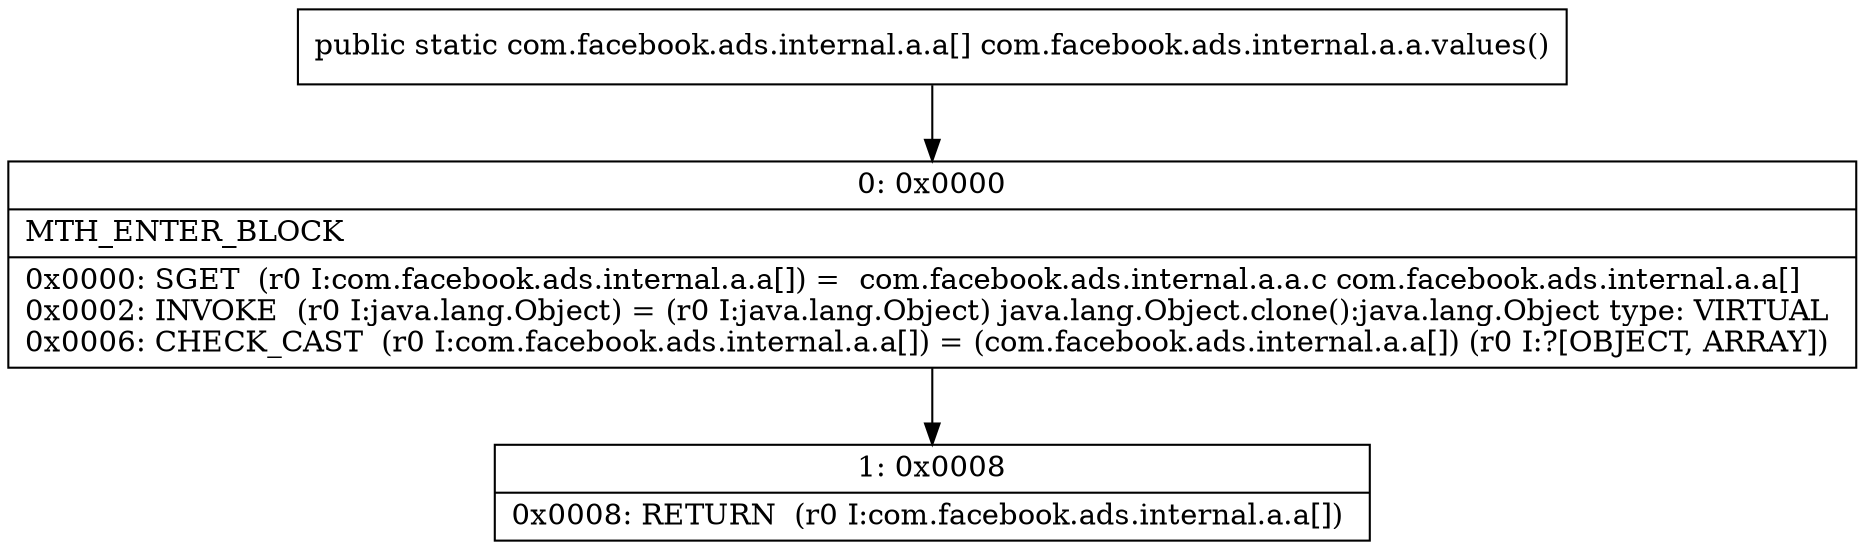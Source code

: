 digraph "CFG forcom.facebook.ads.internal.a.a.values()[Lcom\/facebook\/ads\/internal\/a\/a;" {
Node_0 [shape=record,label="{0\:\ 0x0000|MTH_ENTER_BLOCK\l|0x0000: SGET  (r0 I:com.facebook.ads.internal.a.a[]) =  com.facebook.ads.internal.a.a.c com.facebook.ads.internal.a.a[] \l0x0002: INVOKE  (r0 I:java.lang.Object) = (r0 I:java.lang.Object) java.lang.Object.clone():java.lang.Object type: VIRTUAL \l0x0006: CHECK_CAST  (r0 I:com.facebook.ads.internal.a.a[]) = (com.facebook.ads.internal.a.a[]) (r0 I:?[OBJECT, ARRAY]) \l}"];
Node_1 [shape=record,label="{1\:\ 0x0008|0x0008: RETURN  (r0 I:com.facebook.ads.internal.a.a[]) \l}"];
MethodNode[shape=record,label="{public static com.facebook.ads.internal.a.a[] com.facebook.ads.internal.a.a.values() }"];
MethodNode -> Node_0;
Node_0 -> Node_1;
}

